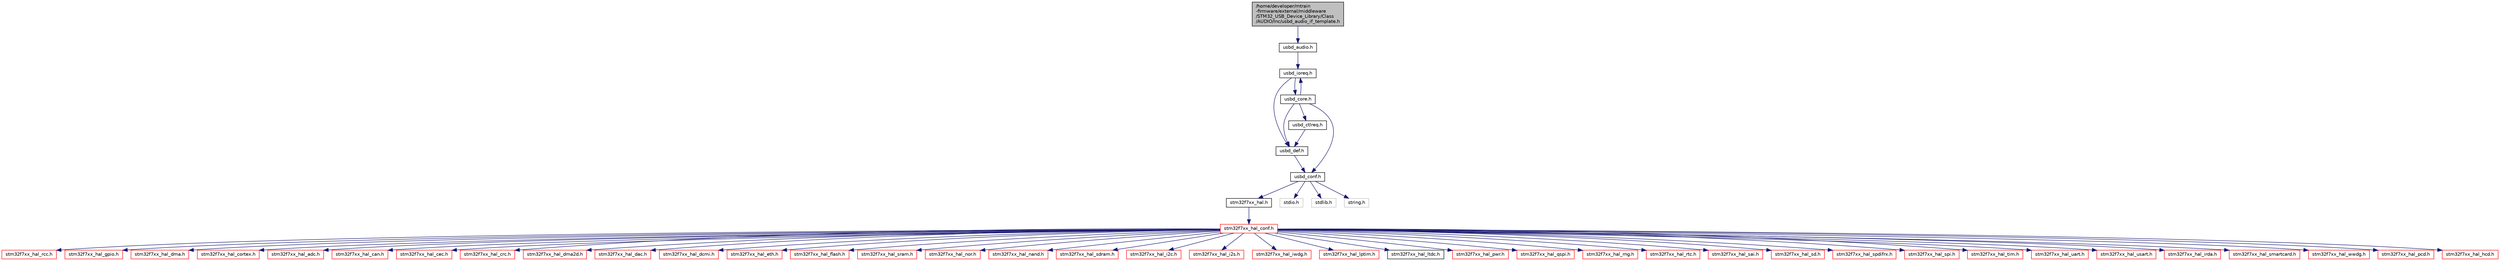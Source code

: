 digraph "/home/developer/mtrain-firmware/external/middleware/STM32_USB_Device_Library/Class/AUDIO/Inc/usbd_audio_if_template.h"
{
  edge [fontname="Helvetica",fontsize="10",labelfontname="Helvetica",labelfontsize="10"];
  node [fontname="Helvetica",fontsize="10",shape=record];
  Node0 [label="/home/developer/mtrain\l-firmware/external/middleware\l/STM32_USB_Device_Library/Class\l/AUDIO/Inc/usbd_audio_if_template.h",height=0.2,width=0.4,color="black", fillcolor="grey75", style="filled", fontcolor="black"];
  Node0 -> Node1 [color="midnightblue",fontsize="10",style="solid",fontname="Helvetica"];
  Node1 [label="usbd_audio.h",height=0.2,width=0.4,color="black", fillcolor="white", style="filled",URL="$usbd__audio_8h.html",tooltip="header file for the usbd_audio.c file. "];
  Node1 -> Node2 [color="midnightblue",fontsize="10",style="solid",fontname="Helvetica"];
  Node2 [label="usbd_ioreq.h",height=0.2,width=0.4,color="black", fillcolor="white", style="filled",URL="$usbd__ioreq_8h.html",tooltip="Header file for the usbd_ioreq.c file. "];
  Node2 -> Node3 [color="midnightblue",fontsize="10",style="solid",fontname="Helvetica"];
  Node3 [label="usbd_def.h",height=0.2,width=0.4,color="black", fillcolor="white", style="filled",URL="$usbd__def_8h.html",tooltip="General defines for the usb device library. "];
  Node3 -> Node4 [color="midnightblue",fontsize="10",style="solid",fontname="Helvetica"];
  Node4 [label="usbd_conf.h",height=0.2,width=0.4,color="black", fillcolor="white", style="filled",URL="$usbd__conf_8h.html"];
  Node4 -> Node5 [color="midnightblue",fontsize="10",style="solid",fontname="Helvetica"];
  Node5 [label="stm32f7xx_hal.h",height=0.2,width=0.4,color="black", fillcolor="white", style="filled",URL="$stm32f7xx__hal_8h.html",tooltip="This file contains all the functions prototypes for the HAL module driver. "];
  Node5 -> Node6 [color="midnightblue",fontsize="10",style="solid",fontname="Helvetica"];
  Node6 [label="stm32f7xx_hal_conf.h",height=0.2,width=0.4,color="red", fillcolor="white", style="filled",URL="$stm32f7xx__hal__conf_8h.html",tooltip="HAL configuration file. "];
  Node6 -> Node7 [color="midnightblue",fontsize="10",style="solid",fontname="Helvetica"];
  Node7 [label="stm32f7xx_hal_rcc.h",height=0.2,width=0.4,color="red", fillcolor="white", style="filled",URL="$stm32f7xx__hal__rcc_8h.html",tooltip="Header file of RCC HAL module. "];
  Node6 -> Node13 [color="midnightblue",fontsize="10",style="solid",fontname="Helvetica"];
  Node13 [label="stm32f7xx_hal_gpio.h",height=0.2,width=0.4,color="red", fillcolor="white", style="filled",URL="$stm32f7xx__hal__gpio_8h.html",tooltip="Header file of GPIO HAL module. "];
  Node6 -> Node15 [color="midnightblue",fontsize="10",style="solid",fontname="Helvetica"];
  Node15 [label="stm32f7xx_hal_dma.h",height=0.2,width=0.4,color="red", fillcolor="white", style="filled",URL="$stm32f7xx__hal__dma_8h.html",tooltip="Header file of DMA HAL module. "];
  Node6 -> Node17 [color="midnightblue",fontsize="10",style="solid",fontname="Helvetica"];
  Node17 [label="stm32f7xx_hal_cortex.h",height=0.2,width=0.4,color="red", fillcolor="white", style="filled",URL="$stm32f7xx__hal__cortex_8h.html",tooltip="Header file of CORTEX HAL module. "];
  Node6 -> Node18 [color="midnightblue",fontsize="10",style="solid",fontname="Helvetica"];
  Node18 [label="stm32f7xx_hal_adc.h",height=0.2,width=0.4,color="red", fillcolor="white", style="filled",URL="$stm32f7xx__hal__adc_8h.html",tooltip="Header file of ADC HAL extension module. "];
  Node6 -> Node20 [color="midnightblue",fontsize="10",style="solid",fontname="Helvetica"];
  Node20 [label="stm32f7xx_hal_can.h",height=0.2,width=0.4,color="red", fillcolor="white", style="filled",URL="$stm32f7xx__hal__can_8h.html",tooltip="Header file of CAN HAL module. "];
  Node6 -> Node21 [color="midnightblue",fontsize="10",style="solid",fontname="Helvetica"];
  Node21 [label="stm32f7xx_hal_cec.h",height=0.2,width=0.4,color="red", fillcolor="white", style="filled",URL="$stm32f7xx__hal__cec_8h.html",tooltip="Header file of CEC HAL module. "];
  Node6 -> Node22 [color="midnightblue",fontsize="10",style="solid",fontname="Helvetica"];
  Node22 [label="stm32f7xx_hal_crc.h",height=0.2,width=0.4,color="red", fillcolor="white", style="filled",URL="$stm32f7xx__hal__crc_8h.html",tooltip="Header file of CRC HAL module. "];
  Node6 -> Node24 [color="midnightblue",fontsize="10",style="solid",fontname="Helvetica"];
  Node24 [label="stm32f7xx_hal_dma2d.h",height=0.2,width=0.4,color="red", fillcolor="white", style="filled",URL="$stm32f7xx__hal__dma2d_8h.html",tooltip="Header file of DMA2D HAL module. "];
  Node6 -> Node25 [color="midnightblue",fontsize="10",style="solid",fontname="Helvetica"];
  Node25 [label="stm32f7xx_hal_dac.h",height=0.2,width=0.4,color="red", fillcolor="white", style="filled",URL="$stm32f7xx__hal__dac_8h.html",tooltip="Header file of DAC HAL module. "];
  Node6 -> Node27 [color="midnightblue",fontsize="10",style="solid",fontname="Helvetica"];
  Node27 [label="stm32f7xx_hal_dcmi.h",height=0.2,width=0.4,color="red", fillcolor="white", style="filled",URL="$stm32f7xx__hal__dcmi_8h.html",tooltip="Header file of DCMI HAL module. "];
  Node6 -> Node28 [color="midnightblue",fontsize="10",style="solid",fontname="Helvetica"];
  Node28 [label="stm32f7xx_hal_eth.h",height=0.2,width=0.4,color="red", fillcolor="white", style="filled",URL="$stm32f7xx__hal__eth_8h.html",tooltip="Header file of ETH HAL module. "];
  Node6 -> Node29 [color="midnightblue",fontsize="10",style="solid",fontname="Helvetica"];
  Node29 [label="stm32f7xx_hal_flash.h",height=0.2,width=0.4,color="red", fillcolor="white", style="filled",URL="$stm32f7xx__hal__flash_8h.html",tooltip="Header file of FLASH HAL module. "];
  Node6 -> Node31 [color="midnightblue",fontsize="10",style="solid",fontname="Helvetica"];
  Node31 [label="stm32f7xx_hal_sram.h",height=0.2,width=0.4,color="red", fillcolor="white", style="filled",URL="$stm32f7xx__hal__sram_8h.html",tooltip="Header file of SRAM HAL module. "];
  Node6 -> Node33 [color="midnightblue",fontsize="10",style="solid",fontname="Helvetica"];
  Node33 [label="stm32f7xx_hal_nor.h",height=0.2,width=0.4,color="red", fillcolor="white", style="filled",URL="$stm32f7xx__hal__nor_8h.html",tooltip="Header file of NOR HAL module. "];
  Node6 -> Node34 [color="midnightblue",fontsize="10",style="solid",fontname="Helvetica"];
  Node34 [label="stm32f7xx_hal_nand.h",height=0.2,width=0.4,color="red", fillcolor="white", style="filled",URL="$stm32f7xx__hal__nand_8h.html",tooltip="Header file of NAND HAL module. "];
  Node6 -> Node35 [color="midnightblue",fontsize="10",style="solid",fontname="Helvetica"];
  Node35 [label="stm32f7xx_hal_sdram.h",height=0.2,width=0.4,color="red", fillcolor="white", style="filled",URL="$stm32f7xx__hal__sdram_8h.html",tooltip="Header file of SDRAM HAL module. "];
  Node6 -> Node36 [color="midnightblue",fontsize="10",style="solid",fontname="Helvetica"];
  Node36 [label="stm32f7xx_hal_i2c.h",height=0.2,width=0.4,color="red", fillcolor="white", style="filled",URL="$stm32f7xx__hal__i2c_8h.html",tooltip="Header file of I2C HAL module. "];
  Node6 -> Node38 [color="midnightblue",fontsize="10",style="solid",fontname="Helvetica"];
  Node38 [label="stm32f7xx_hal_i2s.h",height=0.2,width=0.4,color="red", fillcolor="white", style="filled",URL="$stm32f7xx__hal__i2s_8h.html",tooltip="Header file of I2S HAL module. "];
  Node6 -> Node39 [color="midnightblue",fontsize="10",style="solid",fontname="Helvetica"];
  Node39 [label="stm32f7xx_hal_iwdg.h",height=0.2,width=0.4,color="red", fillcolor="white", style="filled",URL="$stm32f7xx__hal__iwdg_8h.html",tooltip="Header file of IWDG HAL module. "];
  Node6 -> Node40 [color="midnightblue",fontsize="10",style="solid",fontname="Helvetica"];
  Node40 [label="stm32f7xx_hal_lptim.h",height=0.2,width=0.4,color="red", fillcolor="white", style="filled",URL="$stm32f7xx__hal__lptim_8h.html",tooltip="Header file of LPTIM HAL module. "];
  Node6 -> Node41 [color="midnightblue",fontsize="10",style="solid",fontname="Helvetica"];
  Node41 [label="stm32f7xx_hal_ltdc.h",height=0.2,width=0.4,color="black", fillcolor="white", style="filled",URL="$stm32f7xx__hal__ltdc_8h.html",tooltip="Header file of LTDC HAL module. "];
  Node6 -> Node42 [color="midnightblue",fontsize="10",style="solid",fontname="Helvetica"];
  Node42 [label="stm32f7xx_hal_pwr.h",height=0.2,width=0.4,color="red", fillcolor="white", style="filled",URL="$stm32f7xx__hal__pwr_8h.html",tooltip="Header file of PWR HAL module. "];
  Node6 -> Node44 [color="midnightblue",fontsize="10",style="solid",fontname="Helvetica"];
  Node44 [label="stm32f7xx_hal_qspi.h",height=0.2,width=0.4,color="red", fillcolor="white", style="filled",URL="$stm32f7xx__hal__qspi_8h.html",tooltip="Header file of QSPI HAL module. "];
  Node6 -> Node45 [color="midnightblue",fontsize="10",style="solid",fontname="Helvetica"];
  Node45 [label="stm32f7xx_hal_rng.h",height=0.2,width=0.4,color="red", fillcolor="white", style="filled",URL="$stm32f7xx__hal__rng_8h.html",tooltip="Header file of RNG HAL module. "];
  Node6 -> Node46 [color="midnightblue",fontsize="10",style="solid",fontname="Helvetica"];
  Node46 [label="stm32f7xx_hal_rtc.h",height=0.2,width=0.4,color="red", fillcolor="white", style="filled",URL="$stm32f7xx__hal__rtc_8h.html",tooltip="Header file of RTC HAL module. "];
  Node6 -> Node48 [color="midnightblue",fontsize="10",style="solid",fontname="Helvetica"];
  Node48 [label="stm32f7xx_hal_sai.h",height=0.2,width=0.4,color="red", fillcolor="white", style="filled",URL="$stm32f7xx__hal__sai_8h.html",tooltip="Header file of SAI HAL module. "];
  Node6 -> Node49 [color="midnightblue",fontsize="10",style="solid",fontname="Helvetica"];
  Node49 [label="stm32f7xx_hal_sd.h",height=0.2,width=0.4,color="red", fillcolor="white", style="filled",URL="$stm32f7xx__hal__sd_8h.html",tooltip="Header file of SD HAL module. "];
  Node6 -> Node51 [color="midnightblue",fontsize="10",style="solid",fontname="Helvetica"];
  Node51 [label="stm32f7xx_hal_spdifrx.h",height=0.2,width=0.4,color="red", fillcolor="white", style="filled",URL="$stm32f7xx__hal__spdifrx_8h.html",tooltip="Header file of SPDIFRX HAL module. "];
  Node6 -> Node52 [color="midnightblue",fontsize="10",style="solid",fontname="Helvetica"];
  Node52 [label="stm32f7xx_hal_spi.h",height=0.2,width=0.4,color="red", fillcolor="white", style="filled",URL="$stm32f7xx__hal__spi_8h.html",tooltip="Header file of SPI HAL module. "];
  Node6 -> Node53 [color="midnightblue",fontsize="10",style="solid",fontname="Helvetica"];
  Node53 [label="stm32f7xx_hal_tim.h",height=0.2,width=0.4,color="red", fillcolor="white", style="filled",URL="$stm32f7xx__hal__tim_8h.html",tooltip="Header file of TIM HAL module. "];
  Node6 -> Node55 [color="midnightblue",fontsize="10",style="solid",fontname="Helvetica"];
  Node55 [label="stm32f7xx_hal_uart.h",height=0.2,width=0.4,color="red", fillcolor="white", style="filled",URL="$stm32f7xx__hal__uart_8h.html",tooltip="Header file of UART HAL module. "];
  Node6 -> Node57 [color="midnightblue",fontsize="10",style="solid",fontname="Helvetica"];
  Node57 [label="stm32f7xx_hal_usart.h",height=0.2,width=0.4,color="red", fillcolor="white", style="filled",URL="$stm32f7xx__hal__usart_8h.html",tooltip="Header file of USART HAL module. "];
  Node6 -> Node59 [color="midnightblue",fontsize="10",style="solid",fontname="Helvetica"];
  Node59 [label="stm32f7xx_hal_irda.h",height=0.2,width=0.4,color="red", fillcolor="white", style="filled",URL="$stm32f7xx__hal__irda_8h.html",tooltip="Header file of IRDA HAL module. "];
  Node6 -> Node61 [color="midnightblue",fontsize="10",style="solid",fontname="Helvetica"];
  Node61 [label="stm32f7xx_hal_smartcard.h",height=0.2,width=0.4,color="red", fillcolor="white", style="filled",URL="$stm32f7xx__hal__smartcard_8h.html",tooltip="Header file of SMARTCARD HAL module. "];
  Node6 -> Node63 [color="midnightblue",fontsize="10",style="solid",fontname="Helvetica"];
  Node63 [label="stm32f7xx_hal_wwdg.h",height=0.2,width=0.4,color="red", fillcolor="white", style="filled",URL="$stm32f7xx__hal__wwdg_8h.html",tooltip="Header file of WWDG HAL module. "];
  Node6 -> Node64 [color="midnightblue",fontsize="10",style="solid",fontname="Helvetica"];
  Node64 [label="stm32f7xx_hal_pcd.h",height=0.2,width=0.4,color="red", fillcolor="white", style="filled",URL="$stm32f7xx__hal__pcd_8h.html",tooltip="Header file of PCD HAL module. "];
  Node6 -> Node67 [color="midnightblue",fontsize="10",style="solid",fontname="Helvetica"];
  Node67 [label="stm32f7xx_hal_hcd.h",height=0.2,width=0.4,color="red", fillcolor="white", style="filled",URL="$stm32f7xx__hal__hcd_8h.html",tooltip="Header file of HCD HAL module. "];
  Node4 -> Node11 [color="midnightblue",fontsize="10",style="solid",fontname="Helvetica"];
  Node11 [label="stdio.h",height=0.2,width=0.4,color="grey75", fillcolor="white", style="filled"];
  Node4 -> Node72 [color="midnightblue",fontsize="10",style="solid",fontname="Helvetica"];
  Node72 [label="stdlib.h",height=0.2,width=0.4,color="grey75", fillcolor="white", style="filled"];
  Node4 -> Node73 [color="midnightblue",fontsize="10",style="solid",fontname="Helvetica"];
  Node73 [label="string.h",height=0.2,width=0.4,color="grey75", fillcolor="white", style="filled"];
  Node2 -> Node74 [color="midnightblue",fontsize="10",style="solid",fontname="Helvetica"];
  Node74 [label="usbd_core.h",height=0.2,width=0.4,color="black", fillcolor="white", style="filled",URL="$usbd__core_8h.html",tooltip="Header file for usbd_core.c file. "];
  Node74 -> Node4 [color="midnightblue",fontsize="10",style="solid",fontname="Helvetica"];
  Node74 -> Node3 [color="midnightblue",fontsize="10",style="solid",fontname="Helvetica"];
  Node74 -> Node2 [color="midnightblue",fontsize="10",style="solid",fontname="Helvetica"];
  Node74 -> Node75 [color="midnightblue",fontsize="10",style="solid",fontname="Helvetica"];
  Node75 [label="usbd_ctlreq.h",height=0.2,width=0.4,color="black", fillcolor="white", style="filled",URL="$usbd__ctlreq_8h.html"];
  Node75 -> Node3 [color="midnightblue",fontsize="10",style="solid",fontname="Helvetica"];
}
